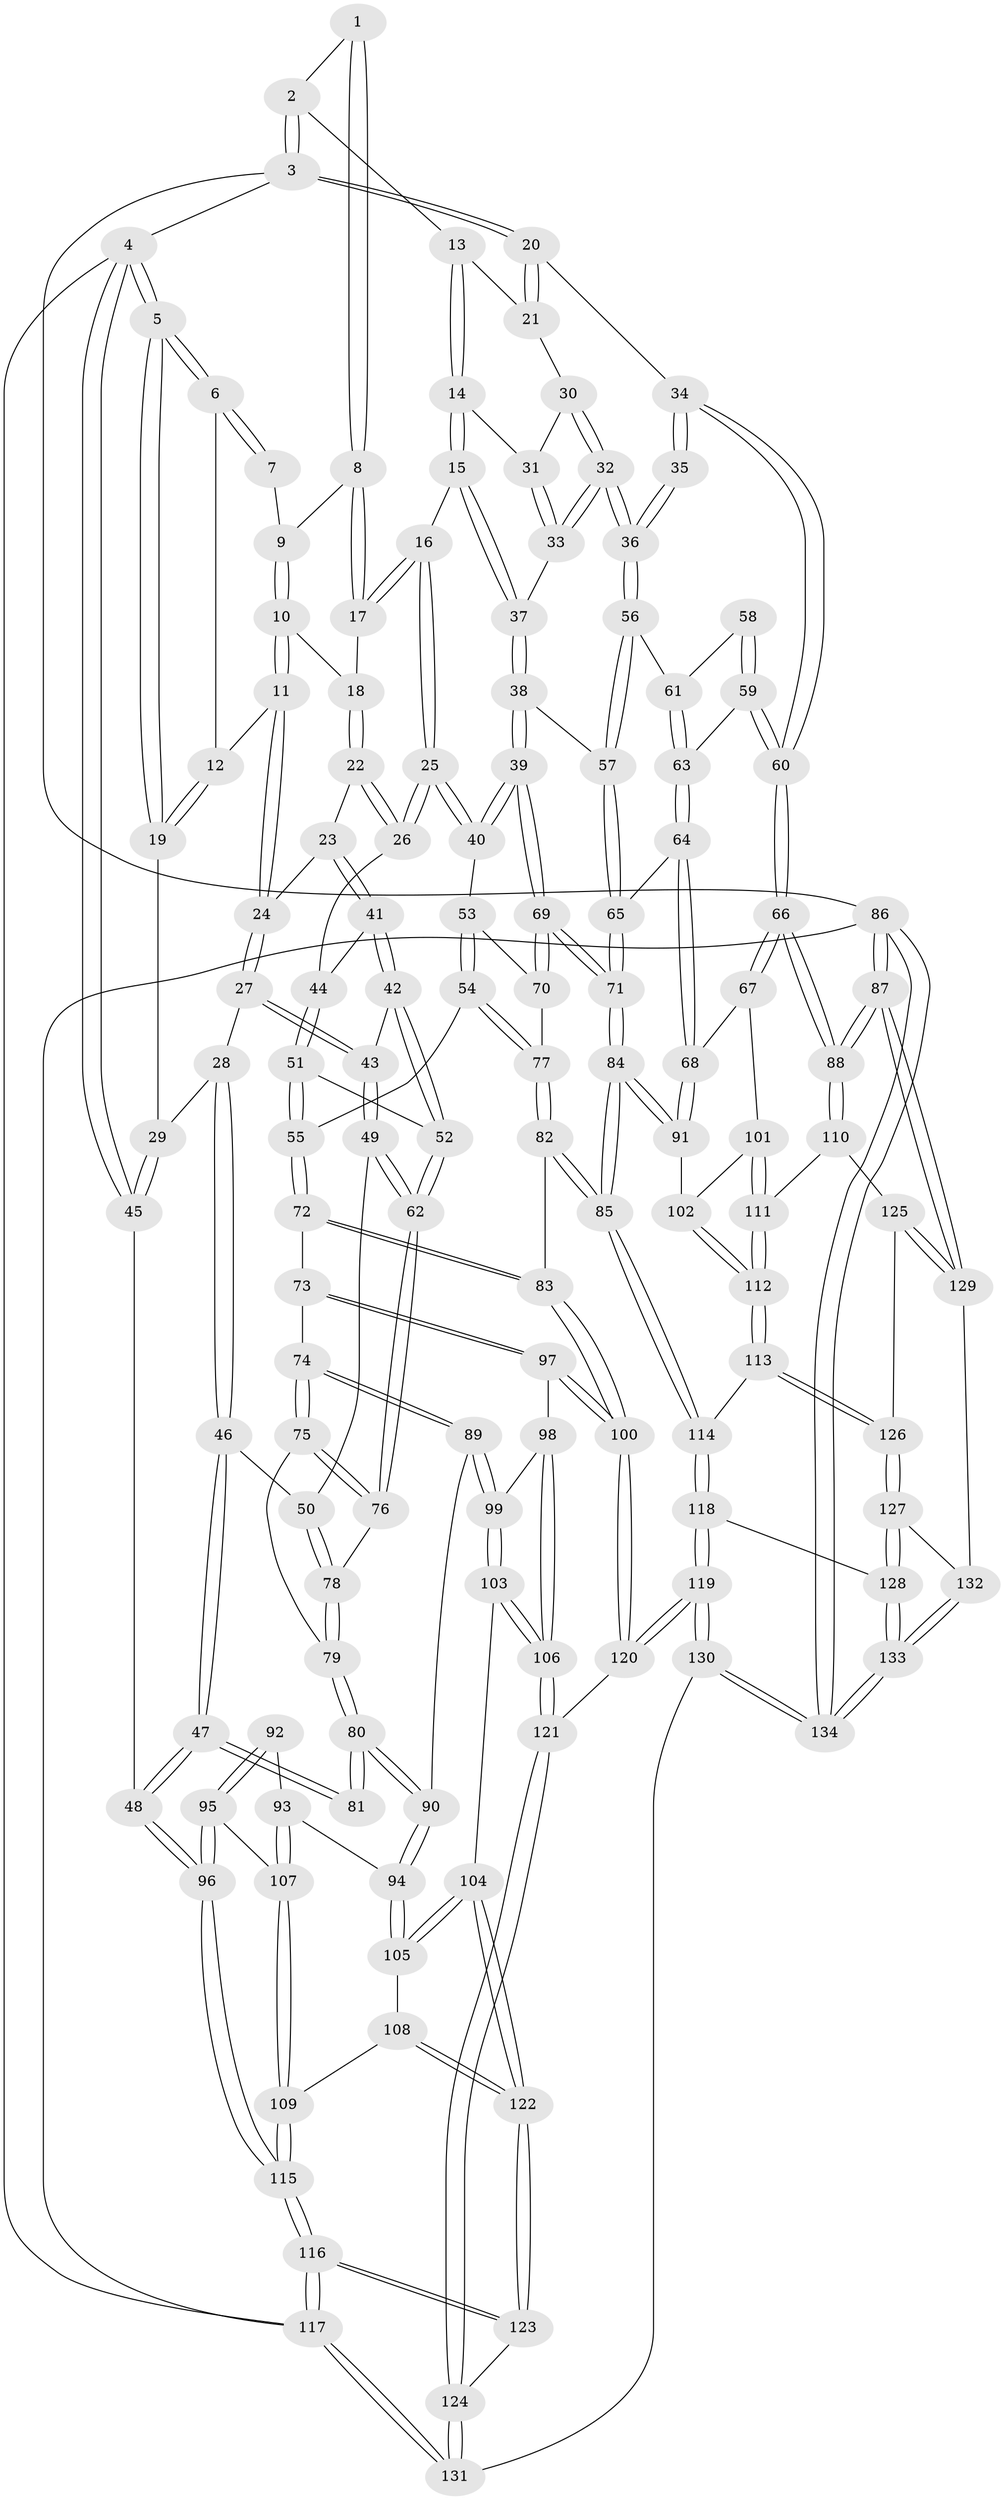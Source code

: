 // coarse degree distribution, {3: 0.25925925925925924, 4: 0.5740740740740741, 2: 0.037037037037037035, 5: 0.1111111111111111, 6: 0.018518518518518517}
// Generated by graph-tools (version 1.1) at 2025/38/03/04/25 23:38:22]
// undirected, 134 vertices, 332 edges
graph export_dot {
  node [color=gray90,style=filled];
  1 [pos="+0.6525028707324554+0"];
  2 [pos="+0.7204655298698234+0"];
  3 [pos="+1+0"];
  4 [pos="+0+0"];
  5 [pos="+0+0"];
  6 [pos="+0.023725112613881792+0"];
  7 [pos="+0.3799720354631069+0"];
  8 [pos="+0.4931873050771799+0.09174695379404446"];
  9 [pos="+0.38187333562360903+0.0026094031049853812"];
  10 [pos="+0.3333552055531051+0.10643135117753257"];
  11 [pos="+0.3129408592655883+0.12019914493291464"];
  12 [pos="+0.2015443065168359+0.08499189999799488"];
  13 [pos="+0.7173101538284079+0.0512196685715035"];
  14 [pos="+0.6959749447417485+0.11176722211107802"];
  15 [pos="+0.6581803980884484+0.15906567879162636"];
  16 [pos="+0.6388872485681543+0.16522380079350749"];
  17 [pos="+0.49505094019431145+0.1039694288610927"];
  18 [pos="+0.45168503136095883+0.14953733351339724"];
  19 [pos="+0.14015122856840864+0.18841594753170196"];
  20 [pos="+1+0"];
  21 [pos="+0.9246013136730226+0.15348045237450708"];
  22 [pos="+0.45308526834865026+0.20208443445957366"];
  23 [pos="+0.34245961821373955+0.2296336637930907"];
  24 [pos="+0.3135730950648076+0.137404896953288"];
  25 [pos="+0.5282291797940607+0.2760362337556525"];
  26 [pos="+0.5036865452855618+0.26944188065085545"];
  27 [pos="+0.20242609958299+0.25658985488198127"];
  28 [pos="+0.1475457561002874+0.22770558589898748"];
  29 [pos="+0.13439085405843826+0.20902699762783747"];
  30 [pos="+0.9137431567832125+0.1707241547592611"];
  31 [pos="+0.8039135124161905+0.20391301890207789"];
  32 [pos="+0.8860224950208104+0.3164818576070645"];
  33 [pos="+0.815430008633644+0.27244580803663987"];
  34 [pos="+1+0.29783730498591887"];
  35 [pos="+0.9490309774424098+0.32579355937919824"];
  36 [pos="+0.8864212727143187+0.3173328229297548"];
  37 [pos="+0.710478869469819+0.2921595877433845"];
  38 [pos="+0.6909671813067231+0.3844343136166798"];
  39 [pos="+0.6901265961674582+0.38531647789200657"];
  40 [pos="+0.5609133843785227+0.3578835521523455"];
  41 [pos="+0.3409842146695627+0.23501193000032836"];
  42 [pos="+0.2798773093403432+0.31759601325472187"];
  43 [pos="+0.2575051492793777+0.31004996606518986"];
  44 [pos="+0.4380872159049448+0.3040472513799249"];
  45 [pos="+0+0.24649435980597065"];
  46 [pos="+0.08734823893215315+0.40852503978829474"];
  47 [pos="+0+0.4338409864037401"];
  48 [pos="+0+0.42796480811609744"];
  49 [pos="+0.12936883531966678+0.4044468170493962"];
  50 [pos="+0.10213606477757575+0.4131477156982863"];
  51 [pos="+0.3740263774839818+0.3911699999365841"];
  52 [pos="+0.3231512296863414+0.3897686304795023"];
  53 [pos="+0.5500501991184957+0.3736333178576311"];
  54 [pos="+0.4812064400212731+0.43210065189111685"];
  55 [pos="+0.4443202559130814+0.4391322489889297"];
  56 [pos="+0.860298147292864+0.36373525705605436"];
  57 [pos="+0.8458367730754813+0.3808910538602869"];
  58 [pos="+0.9524002643608079+0.39546260431499514"];
  59 [pos="+0.9584900377851566+0.42388774917637384"];
  60 [pos="+1+0.5284303781500219"];
  61 [pos="+0.9245380305467922+0.42025021630436565"];
  62 [pos="+0.2943559190011596+0.44003223652851065"];
  63 [pos="+0.9348507227362208+0.43453502366795416"];
  64 [pos="+0.9039297178943161+0.5180037092611044"];
  65 [pos="+0.8527483513835139+0.46772876575318634"];
  66 [pos="+1+0.5693841509219821"];
  67 [pos="+0.9376720180380621+0.5380273614896813"];
  68 [pos="+0.908535049585266+0.5256656493674619"];
  69 [pos="+0.6942850097530647+0.5127844163400581"];
  70 [pos="+0.5811479679771498+0.4746452428470519"];
  71 [pos="+0.6966683688947883+0.5205742860590431"];
  72 [pos="+0.4393274955830751+0.46841309600728237"];
  73 [pos="+0.31471347396785654+0.5424649558050177"];
  74 [pos="+0.3081196103220943+0.5380922259982318"];
  75 [pos="+0.2854759354708181+0.4871003152867401"];
  76 [pos="+0.2883170739423873+0.4655762078160755"];
  77 [pos="+0.5349342775163137+0.4989085921416861"];
  78 [pos="+0.12761481820396628+0.4483015377068163"];
  79 [pos="+0.16885806573642329+0.5230934996721843"];
  80 [pos="+0.1576840224505071+0.5606045329697852"];
  81 [pos="+0.04840599102498029+0.5399705879843001"];
  82 [pos="+0.5382126417554444+0.5935130956822572"];
  83 [pos="+0.4487038604813089+0.6033679086404661"];
  84 [pos="+0.6879429021382953+0.6126473526546726"];
  85 [pos="+0.6669894295168474+0.6388384967545021"];
  86 [pos="+1+1"];
  87 [pos="+1+1"];
  88 [pos="+1+0.6429027038186899"];
  89 [pos="+0.24527918746327979+0.5979307998681205"];
  90 [pos="+0.15900885665602607+0.5672385344798546"];
  91 [pos="+0.7957017560856793+0.6129551955728981"];
  92 [pos="+0.07041353160071619+0.5926751868107855"];
  93 [pos="+0.12379258277306257+0.627431494906135"];
  94 [pos="+0.13881623945070976+0.6248660617027028"];
  95 [pos="+0.020094030984607564+0.6545708156501991"];
  96 [pos="+0+0.6916377760250749"];
  97 [pos="+0.3921522427610323+0.6196557975003584"];
  98 [pos="+0.3043511388759426+0.6473636196678632"];
  99 [pos="+0.2457081619968765+0.6308892257196738"];
  100 [pos="+0.41192000035788107+0.6297172999440208"];
  101 [pos="+0.8960140310478379+0.6519747345827747"];
  102 [pos="+0.8226884870298974+0.6341500722736813"];
  103 [pos="+0.19805281204725314+0.7110466653698081"];
  104 [pos="+0.19769694803011156+0.7108977076119013"];
  105 [pos="+0.19440402288272662+0.7093842426029946"];
  106 [pos="+0.24241570512651636+0.7645603251764542"];
  107 [pos="+0.0735356730288019+0.6588017931539574"];
  108 [pos="+0.12035898639682946+0.7280330804221498"];
  109 [pos="+0.09488894224601548+0.7161766612927297"];
  110 [pos="+0.9589612189546891+0.7225095280109632"];
  111 [pos="+0.9495029164945644+0.721531900480333"];
  112 [pos="+0.8638786372145525+0.7528202333111905"];
  113 [pos="+0.8482001891660599+0.7666508588095509"];
  114 [pos="+0.664049753449445+0.7168259448995925"];
  115 [pos="+0+0.8410293854653467"];
  116 [pos="+0+1"];
  117 [pos="+0+1"];
  118 [pos="+0.6215768852106768+0.8101630924481554"];
  119 [pos="+0.5084124886588811+0.8806750839387352"];
  120 [pos="+0.4079655890955904+0.761197832842747"];
  121 [pos="+0.24515559055038802+0.769310994199701"];
  122 [pos="+0.06521551614288713+0.8477791623752263"];
  123 [pos="+0.045219870167999665+0.8878340544684926"];
  124 [pos="+0.23049445164050442+0.8050573360825297"];
  125 [pos="+0.9480192401149247+0.837518545806656"];
  126 [pos="+0.8502840509436643+0.8334223116530731"];
  127 [pos="+0.8297522315159267+0.8796450387571447"];
  128 [pos="+0.7831339532095144+0.9178741978402688"];
  129 [pos="+1+0.9271356910926329"];
  130 [pos="+0.43272462412993895+1"];
  131 [pos="+0.34402957522319483+1"];
  132 [pos="+0.9805992741764545+0.9250367845572336"];
  133 [pos="+0.7923895997464673+0.9899674127952126"];
  134 [pos="+0.7784273389196112+1"];
  1 -- 2;
  1 -- 8;
  1 -- 8;
  2 -- 3;
  2 -- 3;
  2 -- 13;
  3 -- 4;
  3 -- 20;
  3 -- 20;
  3 -- 86;
  4 -- 5;
  4 -- 5;
  4 -- 45;
  4 -- 45;
  4 -- 117;
  5 -- 6;
  5 -- 6;
  5 -- 19;
  5 -- 19;
  6 -- 7;
  6 -- 7;
  6 -- 12;
  7 -- 9;
  8 -- 9;
  8 -- 17;
  8 -- 17;
  9 -- 10;
  9 -- 10;
  10 -- 11;
  10 -- 11;
  10 -- 18;
  11 -- 12;
  11 -- 24;
  11 -- 24;
  12 -- 19;
  12 -- 19;
  13 -- 14;
  13 -- 14;
  13 -- 21;
  14 -- 15;
  14 -- 15;
  14 -- 31;
  15 -- 16;
  15 -- 37;
  15 -- 37;
  16 -- 17;
  16 -- 17;
  16 -- 25;
  16 -- 25;
  17 -- 18;
  18 -- 22;
  18 -- 22;
  19 -- 29;
  20 -- 21;
  20 -- 21;
  20 -- 34;
  21 -- 30;
  22 -- 23;
  22 -- 26;
  22 -- 26;
  23 -- 24;
  23 -- 41;
  23 -- 41;
  24 -- 27;
  24 -- 27;
  25 -- 26;
  25 -- 26;
  25 -- 40;
  25 -- 40;
  26 -- 44;
  27 -- 28;
  27 -- 43;
  27 -- 43;
  28 -- 29;
  28 -- 46;
  28 -- 46;
  29 -- 45;
  29 -- 45;
  30 -- 31;
  30 -- 32;
  30 -- 32;
  31 -- 33;
  31 -- 33;
  32 -- 33;
  32 -- 33;
  32 -- 36;
  32 -- 36;
  33 -- 37;
  34 -- 35;
  34 -- 35;
  34 -- 60;
  34 -- 60;
  35 -- 36;
  35 -- 36;
  36 -- 56;
  36 -- 56;
  37 -- 38;
  37 -- 38;
  38 -- 39;
  38 -- 39;
  38 -- 57;
  39 -- 40;
  39 -- 40;
  39 -- 69;
  39 -- 69;
  40 -- 53;
  41 -- 42;
  41 -- 42;
  41 -- 44;
  42 -- 43;
  42 -- 52;
  42 -- 52;
  43 -- 49;
  43 -- 49;
  44 -- 51;
  44 -- 51;
  45 -- 48;
  46 -- 47;
  46 -- 47;
  46 -- 50;
  47 -- 48;
  47 -- 48;
  47 -- 81;
  47 -- 81;
  48 -- 96;
  48 -- 96;
  49 -- 50;
  49 -- 62;
  49 -- 62;
  50 -- 78;
  50 -- 78;
  51 -- 52;
  51 -- 55;
  51 -- 55;
  52 -- 62;
  52 -- 62;
  53 -- 54;
  53 -- 54;
  53 -- 70;
  54 -- 55;
  54 -- 77;
  54 -- 77;
  55 -- 72;
  55 -- 72;
  56 -- 57;
  56 -- 57;
  56 -- 61;
  57 -- 65;
  57 -- 65;
  58 -- 59;
  58 -- 59;
  58 -- 61;
  59 -- 60;
  59 -- 60;
  59 -- 63;
  60 -- 66;
  60 -- 66;
  61 -- 63;
  61 -- 63;
  62 -- 76;
  62 -- 76;
  63 -- 64;
  63 -- 64;
  64 -- 65;
  64 -- 68;
  64 -- 68;
  65 -- 71;
  65 -- 71;
  66 -- 67;
  66 -- 67;
  66 -- 88;
  66 -- 88;
  67 -- 68;
  67 -- 101;
  68 -- 91;
  68 -- 91;
  69 -- 70;
  69 -- 70;
  69 -- 71;
  69 -- 71;
  70 -- 77;
  71 -- 84;
  71 -- 84;
  72 -- 73;
  72 -- 83;
  72 -- 83;
  73 -- 74;
  73 -- 97;
  73 -- 97;
  74 -- 75;
  74 -- 75;
  74 -- 89;
  74 -- 89;
  75 -- 76;
  75 -- 76;
  75 -- 79;
  76 -- 78;
  77 -- 82;
  77 -- 82;
  78 -- 79;
  78 -- 79;
  79 -- 80;
  79 -- 80;
  80 -- 81;
  80 -- 81;
  80 -- 90;
  80 -- 90;
  82 -- 83;
  82 -- 85;
  82 -- 85;
  83 -- 100;
  83 -- 100;
  84 -- 85;
  84 -- 85;
  84 -- 91;
  84 -- 91;
  85 -- 114;
  85 -- 114;
  86 -- 87;
  86 -- 87;
  86 -- 134;
  86 -- 134;
  86 -- 117;
  87 -- 88;
  87 -- 88;
  87 -- 129;
  87 -- 129;
  88 -- 110;
  88 -- 110;
  89 -- 90;
  89 -- 99;
  89 -- 99;
  90 -- 94;
  90 -- 94;
  91 -- 102;
  92 -- 93;
  92 -- 95;
  92 -- 95;
  93 -- 94;
  93 -- 107;
  93 -- 107;
  94 -- 105;
  94 -- 105;
  95 -- 96;
  95 -- 96;
  95 -- 107;
  96 -- 115;
  96 -- 115;
  97 -- 98;
  97 -- 100;
  97 -- 100;
  98 -- 99;
  98 -- 106;
  98 -- 106;
  99 -- 103;
  99 -- 103;
  100 -- 120;
  100 -- 120;
  101 -- 102;
  101 -- 111;
  101 -- 111;
  102 -- 112;
  102 -- 112;
  103 -- 104;
  103 -- 106;
  103 -- 106;
  104 -- 105;
  104 -- 105;
  104 -- 122;
  104 -- 122;
  105 -- 108;
  106 -- 121;
  106 -- 121;
  107 -- 109;
  107 -- 109;
  108 -- 109;
  108 -- 122;
  108 -- 122;
  109 -- 115;
  109 -- 115;
  110 -- 111;
  110 -- 125;
  111 -- 112;
  111 -- 112;
  112 -- 113;
  112 -- 113;
  113 -- 114;
  113 -- 126;
  113 -- 126;
  114 -- 118;
  114 -- 118;
  115 -- 116;
  115 -- 116;
  116 -- 117;
  116 -- 117;
  116 -- 123;
  116 -- 123;
  117 -- 131;
  117 -- 131;
  118 -- 119;
  118 -- 119;
  118 -- 128;
  119 -- 120;
  119 -- 120;
  119 -- 130;
  119 -- 130;
  120 -- 121;
  121 -- 124;
  121 -- 124;
  122 -- 123;
  122 -- 123;
  123 -- 124;
  124 -- 131;
  124 -- 131;
  125 -- 126;
  125 -- 129;
  125 -- 129;
  126 -- 127;
  126 -- 127;
  127 -- 128;
  127 -- 128;
  127 -- 132;
  128 -- 133;
  128 -- 133;
  129 -- 132;
  130 -- 131;
  130 -- 134;
  130 -- 134;
  132 -- 133;
  132 -- 133;
  133 -- 134;
  133 -- 134;
}
